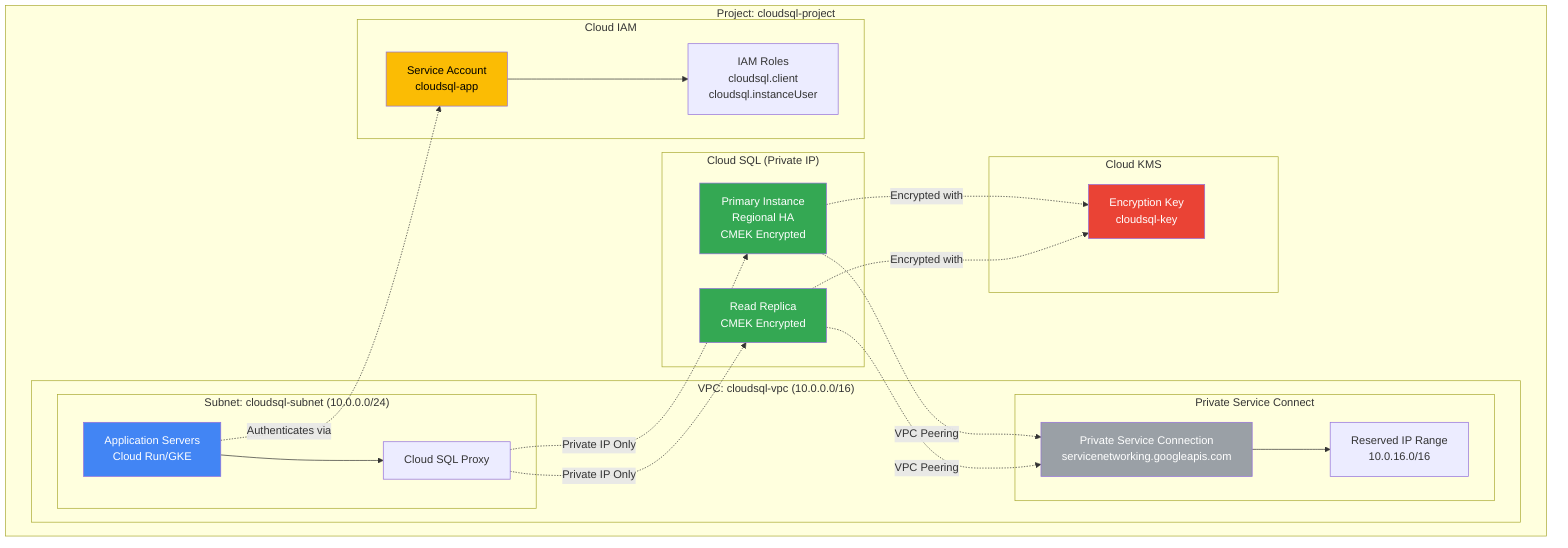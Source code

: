 graph TB
    subgraph "Project: cloudsql-project"
        subgraph "VPC: cloudsql-vpc (10.0.0.0/16)"
            subgraph "Subnet: cloudsql-subnet (10.0.0.0/24)"
                App[Application Servers<br/>Cloud Run/GKE]
                Proxy[Cloud SQL Proxy]
            end
            
            subgraph "Private Service Connect"
                PSC[Private Service Connection<br/>servicenetworking.googleapis.com]
                PrivateIP[Reserved IP Range<br/>10.0.16.0/16]
            end
        end
        
        subgraph "Cloud KMS"
            KMS[Encryption Key<br/>cloudsql-key]
        end
        
        subgraph "Cloud SQL (Private IP)"
            Primary[Primary Instance<br/>Regional HA<br/>CMEK Encrypted]
            Replica[Read Replica<br/>CMEK Encrypted]
        end
        
        subgraph "Cloud IAM"
            SA[Service Account<br/>cloudsql-app]
            Roles[IAM Roles<br/>cloudsql.client<br/>cloudsql.instanceUser]
        end
    end
    
    App --> Proxy
    Proxy -.->|Private IP Only| Primary
    Proxy -.->|Private IP Only| Replica
    
    Primary -.->|Encrypted with| KMS
    Replica -.->|Encrypted with| KMS
    
    SA --> Roles
    App -.->|Authenticates via| SA
    
    Primary -.->|VPC Peering| PSC
    Replica -.->|VPC Peering| PSC
    PSC --> PrivateIP
    
    style App fill:#4285f4,color:#fff
    style Primary fill:#34a853,color:#fff
    style Replica fill:#34a853,color:#fff
    style KMS fill:#ea4335,color:#fff
    style SA fill:#fbbc04,color:#000
    style PSC fill:#9aa0a6,color:#fff
